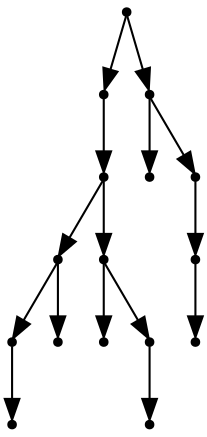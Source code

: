 digraph {
  15 [shape=point];
  9 [shape=point];
  8 [shape=point];
  3 [shape=point];
  1 [shape=point];
  0 [shape=point];
  2 [shape=point];
  7 [shape=point];
  4 [shape=point];
  6 [shape=point];
  5 [shape=point];
  14 [shape=point];
  10 [shape=point];
  13 [shape=point];
  12 [shape=point];
  11 [shape=point];
15 -> 9;
9 -> 8;
8 -> 3;
3 -> 1;
1 -> 0;
3 -> 2;
8 -> 7;
7 -> 4;
7 -> 6;
6 -> 5;
15 -> 14;
14 -> 10;
14 -> 13;
13 -> 12;
12 -> 11;
}
